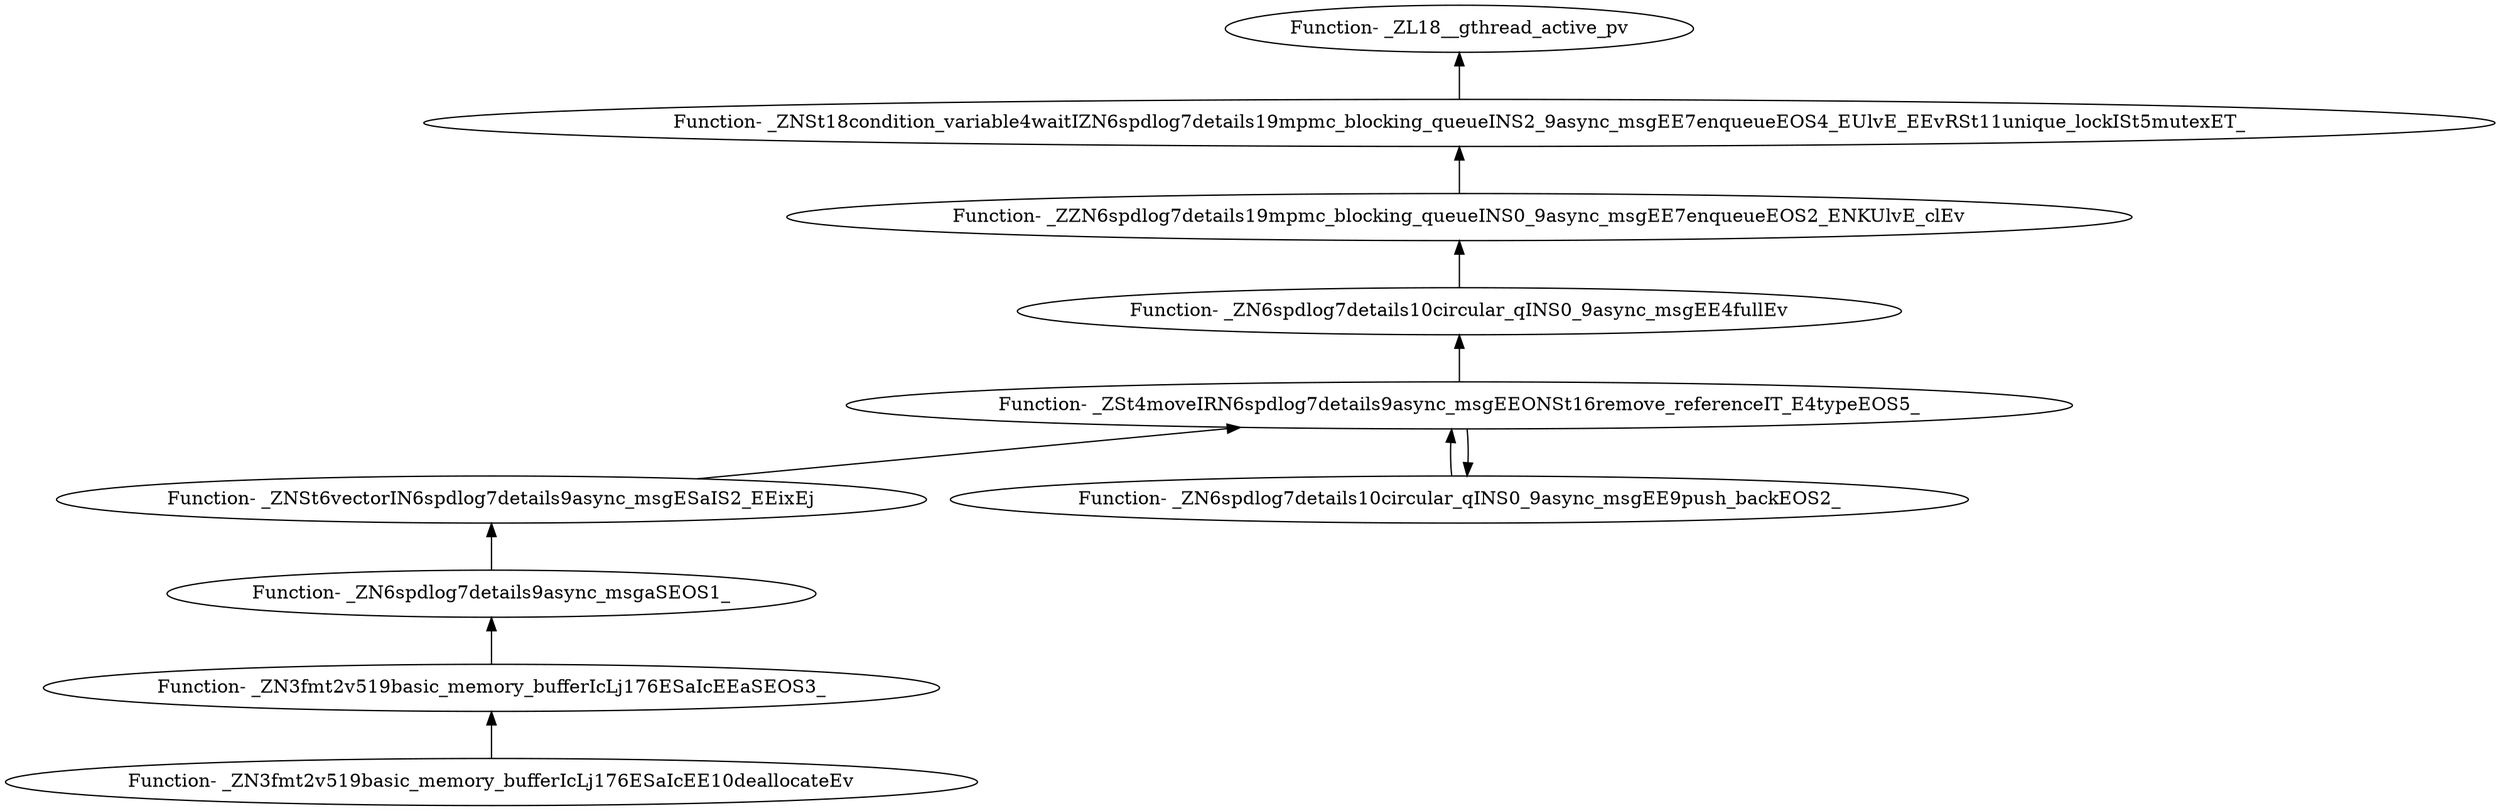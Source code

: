 digraph {
	"Function- _ZN3fmt2v519basic_memory_bufferIcLj176ESaIcEE10deallocateEv"
	"Function- _ZN3fmt2v519basic_memory_bufferIcLj176ESaIcEEaSEOS3_"
	"Function- _ZN3fmt2v519basic_memory_bufferIcLj176ESaIcEEaSEOS3_" -> "Function- _ZN3fmt2v519basic_memory_bufferIcLj176ESaIcEE10deallocateEv" [dir=back]
	"Function- _ZN6spdlog7details9async_msgaSEOS1_"
	"Function- _ZN6spdlog7details9async_msgaSEOS1_" -> "Function- _ZN3fmt2v519basic_memory_bufferIcLj176ESaIcEEaSEOS3_" [dir=back]
	"Function- _ZNSt6vectorIN6spdlog7details9async_msgESaIS2_EEixEj"
	"Function- _ZNSt6vectorIN6spdlog7details9async_msgESaIS2_EEixEj" -> "Function- _ZN6spdlog7details9async_msgaSEOS1_" [dir=back]
	"Function- _ZSt4moveIRN6spdlog7details9async_msgEEONSt16remove_referenceIT_E4typeEOS5_"
	"Function- _ZSt4moveIRN6spdlog7details9async_msgEEONSt16remove_referenceIT_E4typeEOS5_" -> "Function- _ZNSt6vectorIN6spdlog7details9async_msgESaIS2_EEixEj" [dir=back]
	"Function- _ZN6spdlog7details10circular_qINS0_9async_msgEE9push_backEOS2_"
	"Function- _ZN6spdlog7details10circular_qINS0_9async_msgEE9push_backEOS2_" -> "Function- _ZSt4moveIRN6spdlog7details9async_msgEEONSt16remove_referenceIT_E4typeEOS5_" [dir=back]
	"Function- _ZSt4moveIRN6spdlog7details9async_msgEEONSt16remove_referenceIT_E4typeEOS5_"
	"Function- _ZSt4moveIRN6spdlog7details9async_msgEEONSt16remove_referenceIT_E4typeEOS5_" -> "Function- _ZN6spdlog7details10circular_qINS0_9async_msgEE9push_backEOS2_" [dir=back]
	"Function- _ZN6spdlog7details10circular_qINS0_9async_msgEE4fullEv"
	"Function- _ZN6spdlog7details10circular_qINS0_9async_msgEE4fullEv" -> "Function- _ZSt4moveIRN6spdlog7details9async_msgEEONSt16remove_referenceIT_E4typeEOS5_" [dir=back]
	"Function- _ZZN6spdlog7details19mpmc_blocking_queueINS0_9async_msgEE7enqueueEOS2_ENKUlvE_clEv"
	"Function- _ZZN6spdlog7details19mpmc_blocking_queueINS0_9async_msgEE7enqueueEOS2_ENKUlvE_clEv" -> "Function- _ZN6spdlog7details10circular_qINS0_9async_msgEE4fullEv" [dir=back]
	"Function- _ZNSt18condition_variable4waitIZN6spdlog7details19mpmc_blocking_queueINS2_9async_msgEE7enqueueEOS4_EUlvE_EEvRSt11unique_lockISt5mutexET_"
	"Function- _ZNSt18condition_variable4waitIZN6spdlog7details19mpmc_blocking_queueINS2_9async_msgEE7enqueueEOS4_EUlvE_EEvRSt11unique_lockISt5mutexET_" -> "Function- _ZZN6spdlog7details19mpmc_blocking_queueINS0_9async_msgEE7enqueueEOS2_ENKUlvE_clEv" [dir=back]
	"Function- _ZL18__gthread_active_pv"
	"Function- _ZL18__gthread_active_pv" -> "Function- _ZNSt18condition_variable4waitIZN6spdlog7details19mpmc_blocking_queueINS2_9async_msgEE7enqueueEOS4_EUlvE_EEvRSt11unique_lockISt5mutexET_" [dir=back]
}
